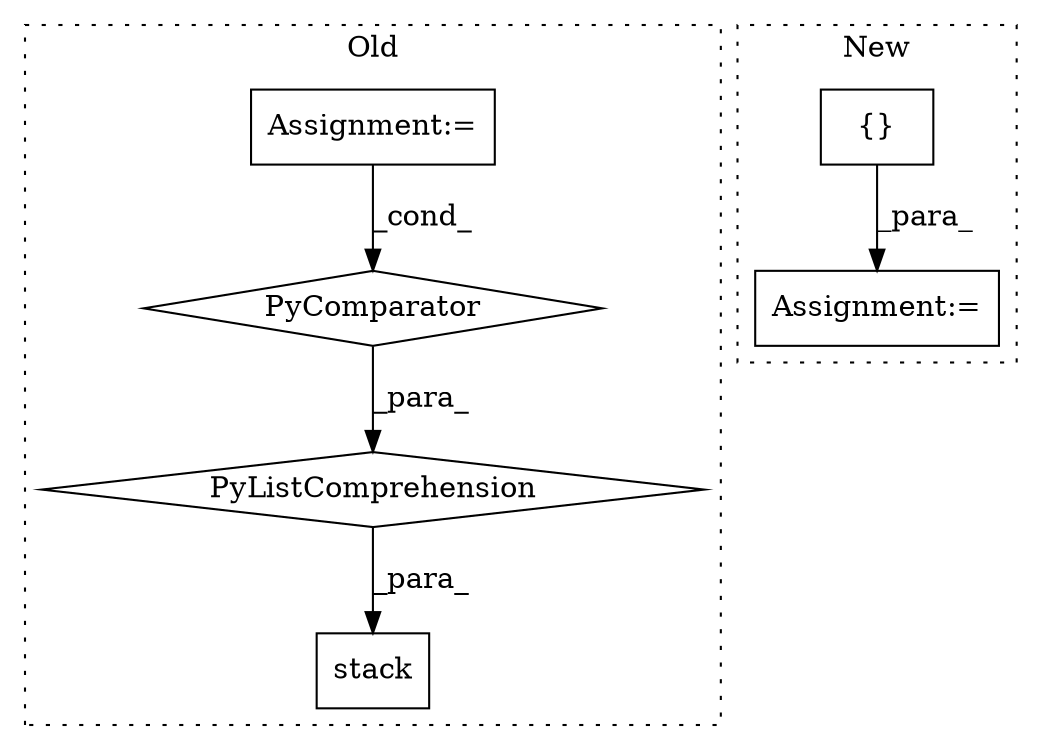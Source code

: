 digraph G {
subgraph cluster0 {
1 [label="stack" a="32" s="1307,1428" l="17,1" shape="box"];
4 [label="PyListComprehension" a="109" s="844" l="150" shape="diamond"];
5 [label="PyComparator" a="113" s="937" l="44" shape="diamond"];
6 [label="Assignment:=" a="7" s="448" l="9" shape="box"];
label = "Old";
style="dotted";
}
subgraph cluster1 {
2 [label="{}" a="4" s="711,799" l="6,2" shape="box"];
3 [label="Assignment:=" a="7" s="1058" l="1" shape="box"];
label = "New";
style="dotted";
}
2 -> 3 [label="_para_"];
4 -> 1 [label="_para_"];
5 -> 4 [label="_para_"];
6 -> 5 [label="_cond_"];
}